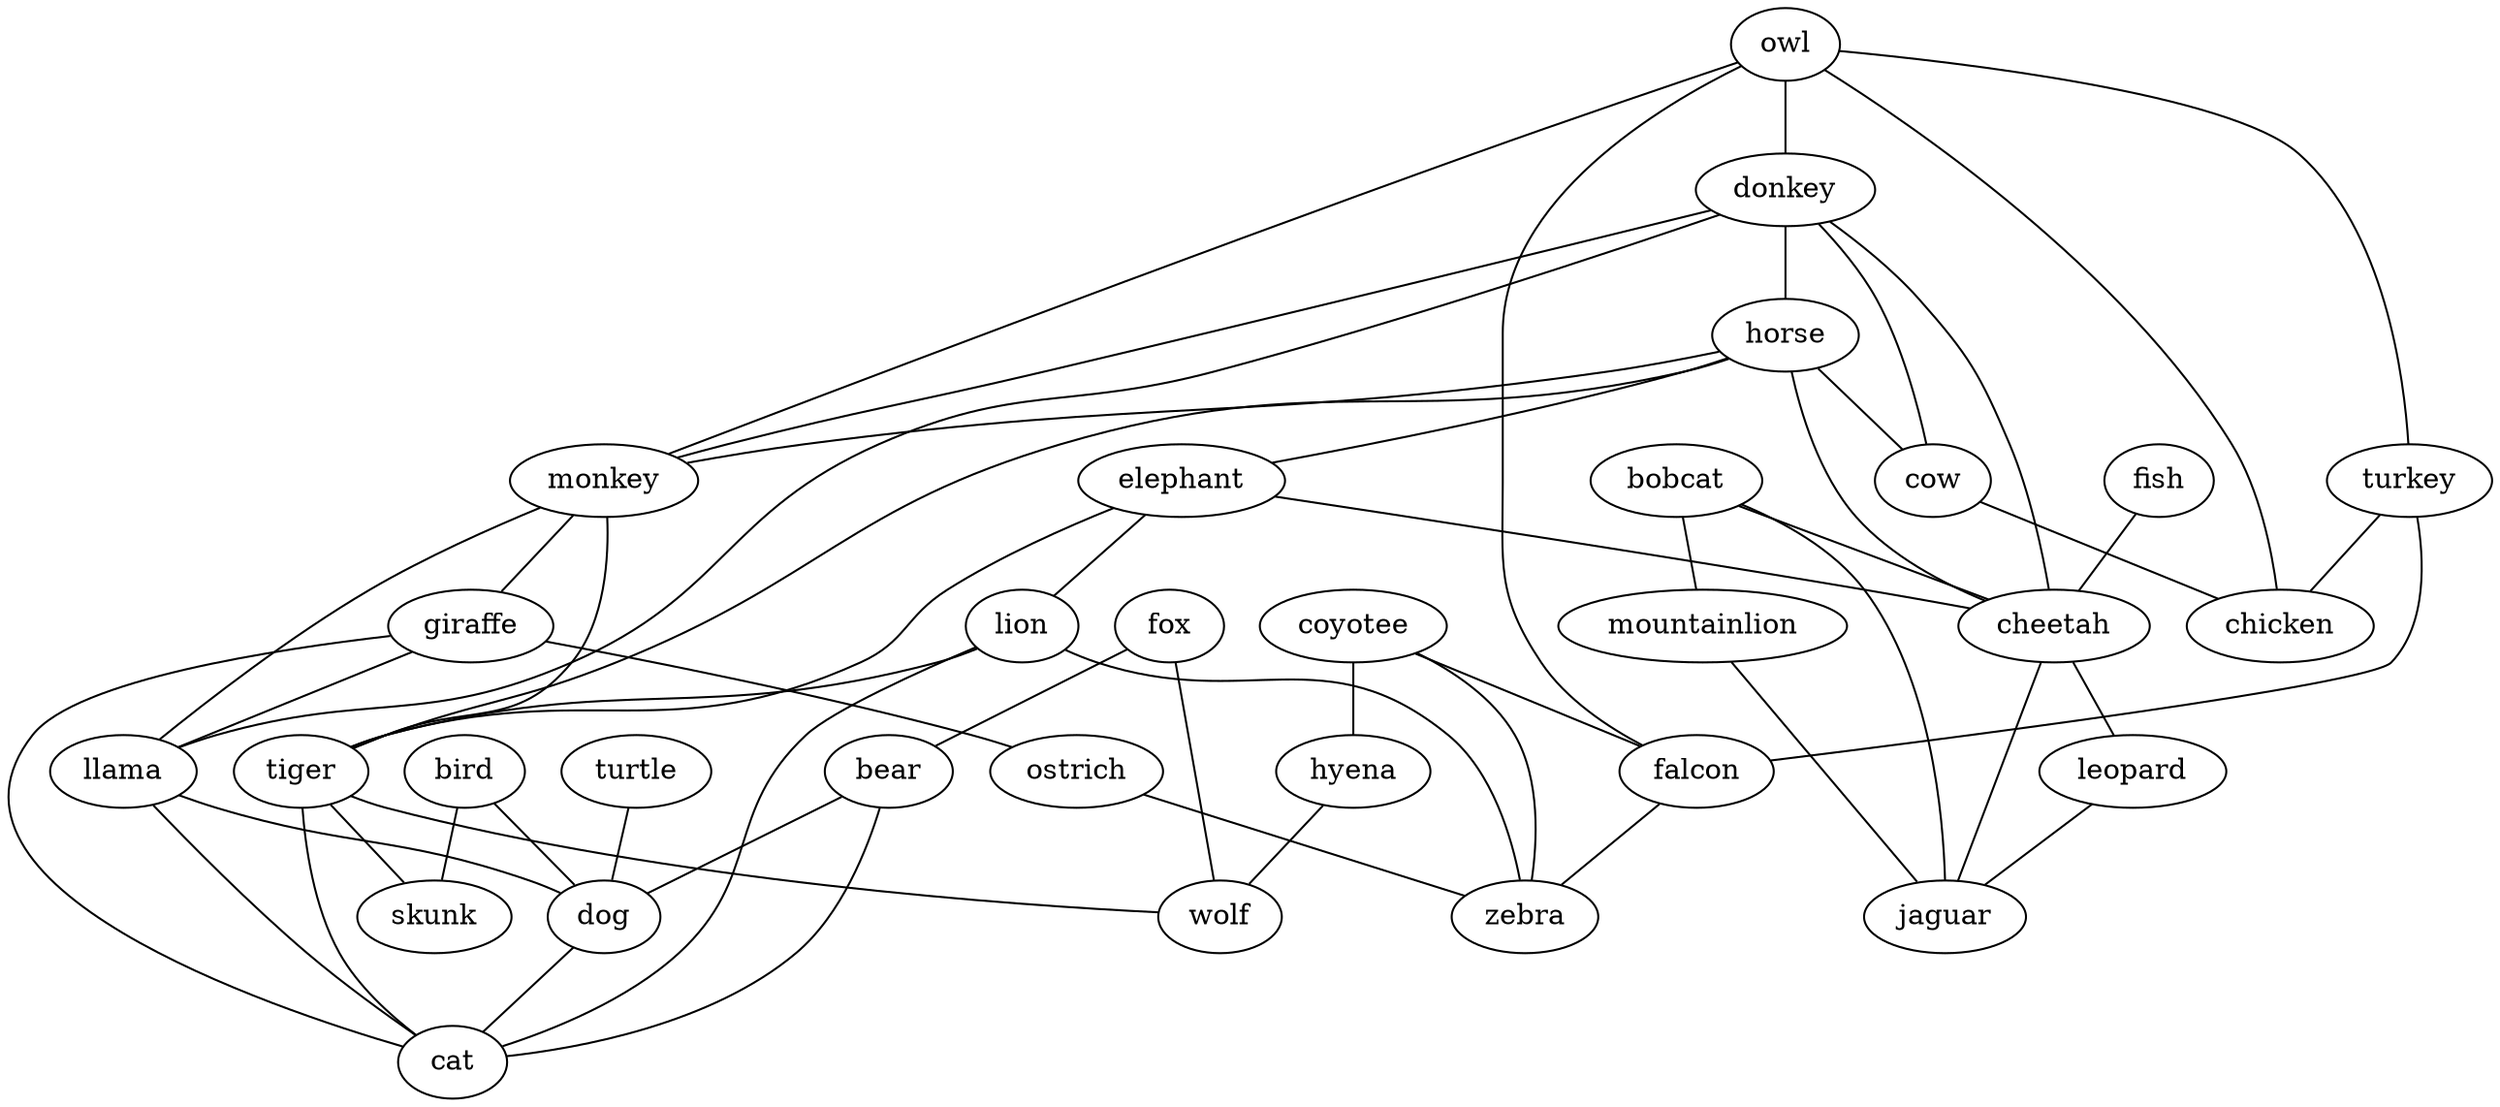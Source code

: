 strict graph G {
turtle;
owl;
donkey;
fish;
bobcat;
turkey;
horse;
monkey;
fox;
elephant;
cheetah;
bird;
coyotee;
lion;
leopard;
bear;
tiger;
giraffe;
llama;
falcon;
ostrich;
mountainlion;
jaguar;
cow;
dog;
cat;
hyena;
chicken;
wolf;
skunk;
zebra;
turtle -- dog  [weight=1];
owl -- turkey  [weight=1];
owl -- donkey  [weight=1];
owl -- monkey  [weight=1];
owl -- falcon  [weight=1];
owl -- chicken  [weight=1];
donkey -- horse  [weight=1];
donkey -- monkey  [weight=1];
donkey -- cow  [weight=1];
donkey -- llama  [weight=1];
donkey -- cheetah  [weight=1];
fish -- cheetah  [weight=1];
bobcat -- cheetah  [weight=1];
bobcat -- mountainlion  [weight=1];
bobcat -- jaguar  [weight=1];
turkey -- chicken  [weight=1];
turkey -- falcon  [weight=1];
horse -- monkey  [weight=1];
horse -- cow  [weight=1];
horse -- tiger  [weight=1];
horse -- elephant  [weight=1];
horse -- cheetah  [weight=1];
monkey -- tiger  [weight=1];
monkey -- giraffe  [weight=1];
monkey -- llama  [weight=1];
fox -- wolf  [weight=1];
fox -- bear  [weight=1];
elephant -- tiger  [weight=1];
elephant -- lion  [weight=1];
elephant -- cheetah  [weight=1];
cheetah -- jaguar  [weight=1];
cheetah -- leopard  [weight=1];
bird -- skunk  [weight=1];
bird -- dog  [weight=1];
coyotee -- hyena  [weight=1];
coyotee -- falcon  [weight=1];
coyotee -- zebra  [weight=1];
lion -- tiger  [weight=1];
lion -- cat  [weight=1];
lion -- zebra  [weight=1];
leopard -- jaguar  [weight=1];
bear -- dog  [weight=1];
bear -- cat  [weight=1];
tiger -- cat  [weight=1];
tiger -- wolf  [weight=1];
tiger -- skunk  [weight=1];
giraffe -- cat  [weight=1];
giraffe -- llama  [weight=1];
giraffe -- ostrich  [weight=1];
llama -- dog  [weight=1];
llama -- cat  [weight=1];
falcon -- zebra  [weight=1];
ostrich -- zebra  [weight=1];
mountainlion -- jaguar  [weight=1];
cow -- chicken  [weight=1];
dog -- cat  [weight=1];
hyena -- wolf  [weight=1];
}
